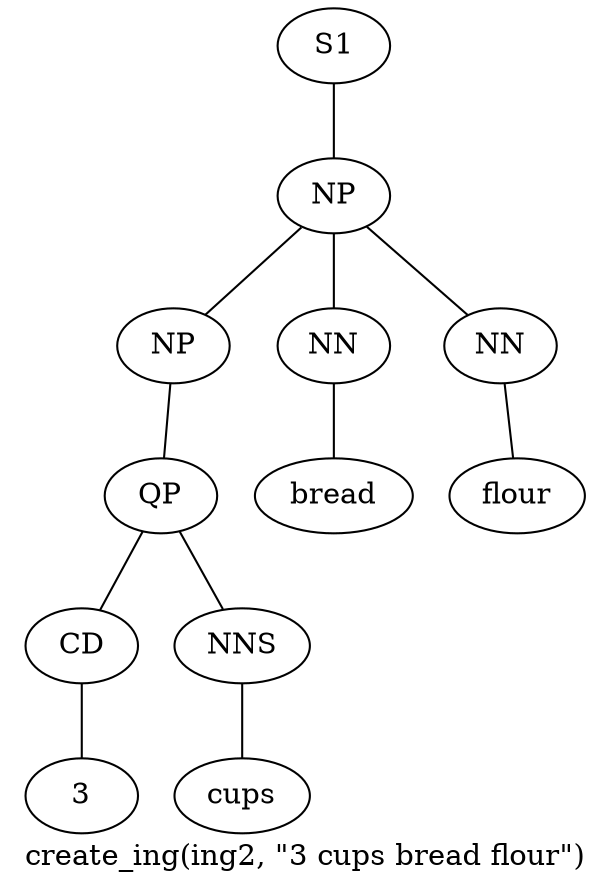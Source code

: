 graph SyntaxGraph {
	label = "create_ing(ing2, \"3 cups bread flour\")";
	Node0 [label="S1"];
	Node1 [label="NP"];
	Node2 [label="NP"];
	Node3 [label="QP"];
	Node4 [label="CD"];
	Node5 [label="3"];
	Node6 [label="NNS"];
	Node7 [label="cups"];
	Node8 [label="NN"];
	Node9 [label="bread"];
	Node10 [label="NN"];
	Node11 [label="flour"];

	Node0 -- Node1;
	Node1 -- Node2;
	Node1 -- Node8;
	Node1 -- Node10;
	Node2 -- Node3;
	Node3 -- Node4;
	Node3 -- Node6;
	Node4 -- Node5;
	Node6 -- Node7;
	Node8 -- Node9;
	Node10 -- Node11;
}